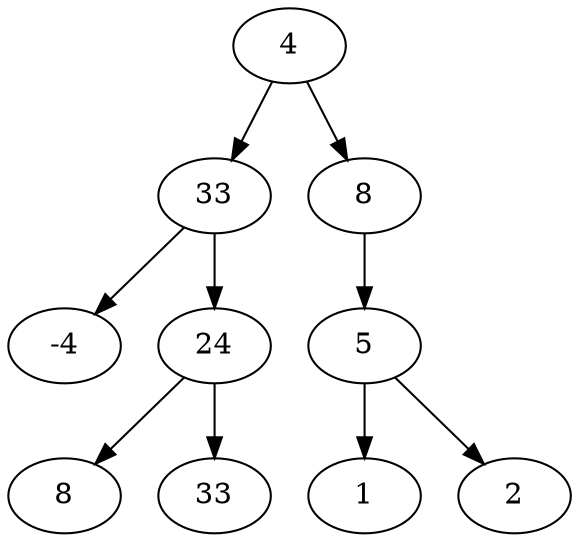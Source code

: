 digraph G {
  a1 [label="4"]
  a1 -> b1;
  a1 -> b2;
  
  b1 [label="33"]
  b1 -> c1;
  b1 -> c2;
  b2 [label="8"]
  b2 -> c3
  
  c1 [label="-4"]
  c2 [label="24"]
  c3 [label="5"]
  c2 -> d1
  c2 -> d2
  c3 -> d3
  c3 -> d4
  
  d1 [label="8"]
  d2 [label="33"]
  d3 [label="1"]
  d4 [label="2"]
}